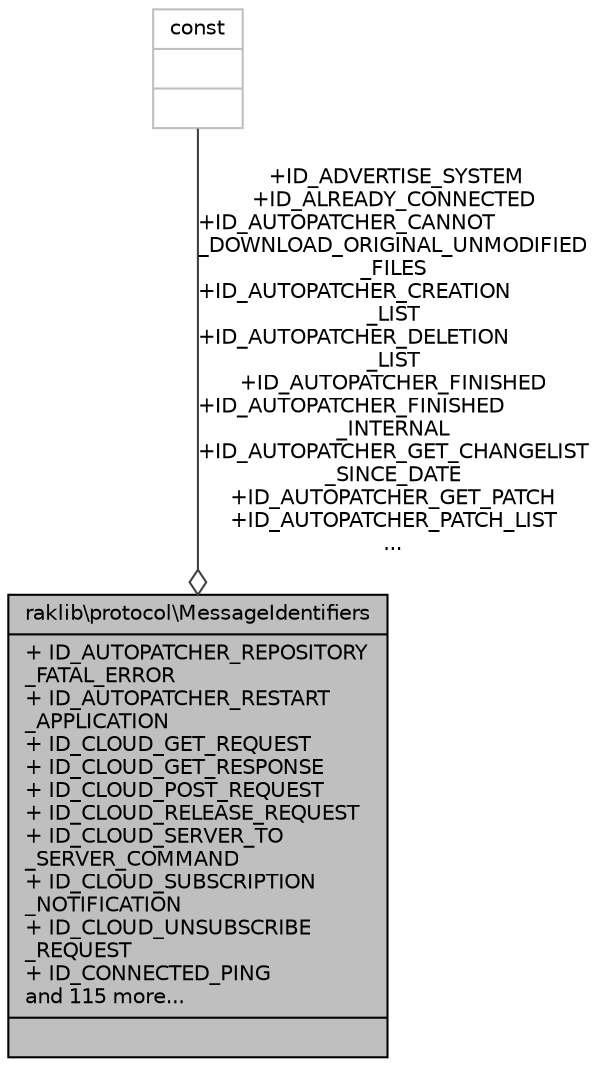 digraph "raklib\protocol\MessageIdentifiers"
{
 // INTERACTIVE_SVG=YES
 // LATEX_PDF_SIZE
  edge [fontname="Helvetica",fontsize="10",labelfontname="Helvetica",labelfontsize="10"];
  node [fontname="Helvetica",fontsize="10",shape=record];
  Node1 [label="{raklib\\protocol\\MessageIdentifiers\n|+ ID_AUTOPATCHER_REPOSITORY\l_FATAL_ERROR\l+ ID_AUTOPATCHER_RESTART\l_APPLICATION\l+ ID_CLOUD_GET_REQUEST\l+ ID_CLOUD_GET_RESPONSE\l+ ID_CLOUD_POST_REQUEST\l+ ID_CLOUD_RELEASE_REQUEST\l+ ID_CLOUD_SERVER_TO\l_SERVER_COMMAND\l+ ID_CLOUD_SUBSCRIPTION\l_NOTIFICATION\l+ ID_CLOUD_UNSUBSCRIBE\l_REQUEST\l+ ID_CONNECTED_PING\land 115 more...\l|}",height=0.2,width=0.4,color="black", fillcolor="grey75", style="filled", fontcolor="black",tooltip=" "];
  Node2 -> Node1 [color="grey25",fontsize="10",style="solid",label=" +ID_ADVERTISE_SYSTEM\n+ID_ALREADY_CONNECTED\n+ID_AUTOPATCHER_CANNOT\l_DOWNLOAD_ORIGINAL_UNMODIFIED\l_FILES\n+ID_AUTOPATCHER_CREATION\l_LIST\n+ID_AUTOPATCHER_DELETION\l_LIST\n+ID_AUTOPATCHER_FINISHED\n+ID_AUTOPATCHER_FINISHED\l_INTERNAL\n+ID_AUTOPATCHER_GET_CHANGELIST\l_SINCE_DATE\n+ID_AUTOPATCHER_GET_PATCH\n+ID_AUTOPATCHER_PATCH_LIST\n..." ,arrowhead="odiamond",fontname="Helvetica"];
  Node2 [label="{const\n||}",height=0.2,width=0.4,color="grey75", fillcolor="white", style="filled",tooltip=" "];
}

